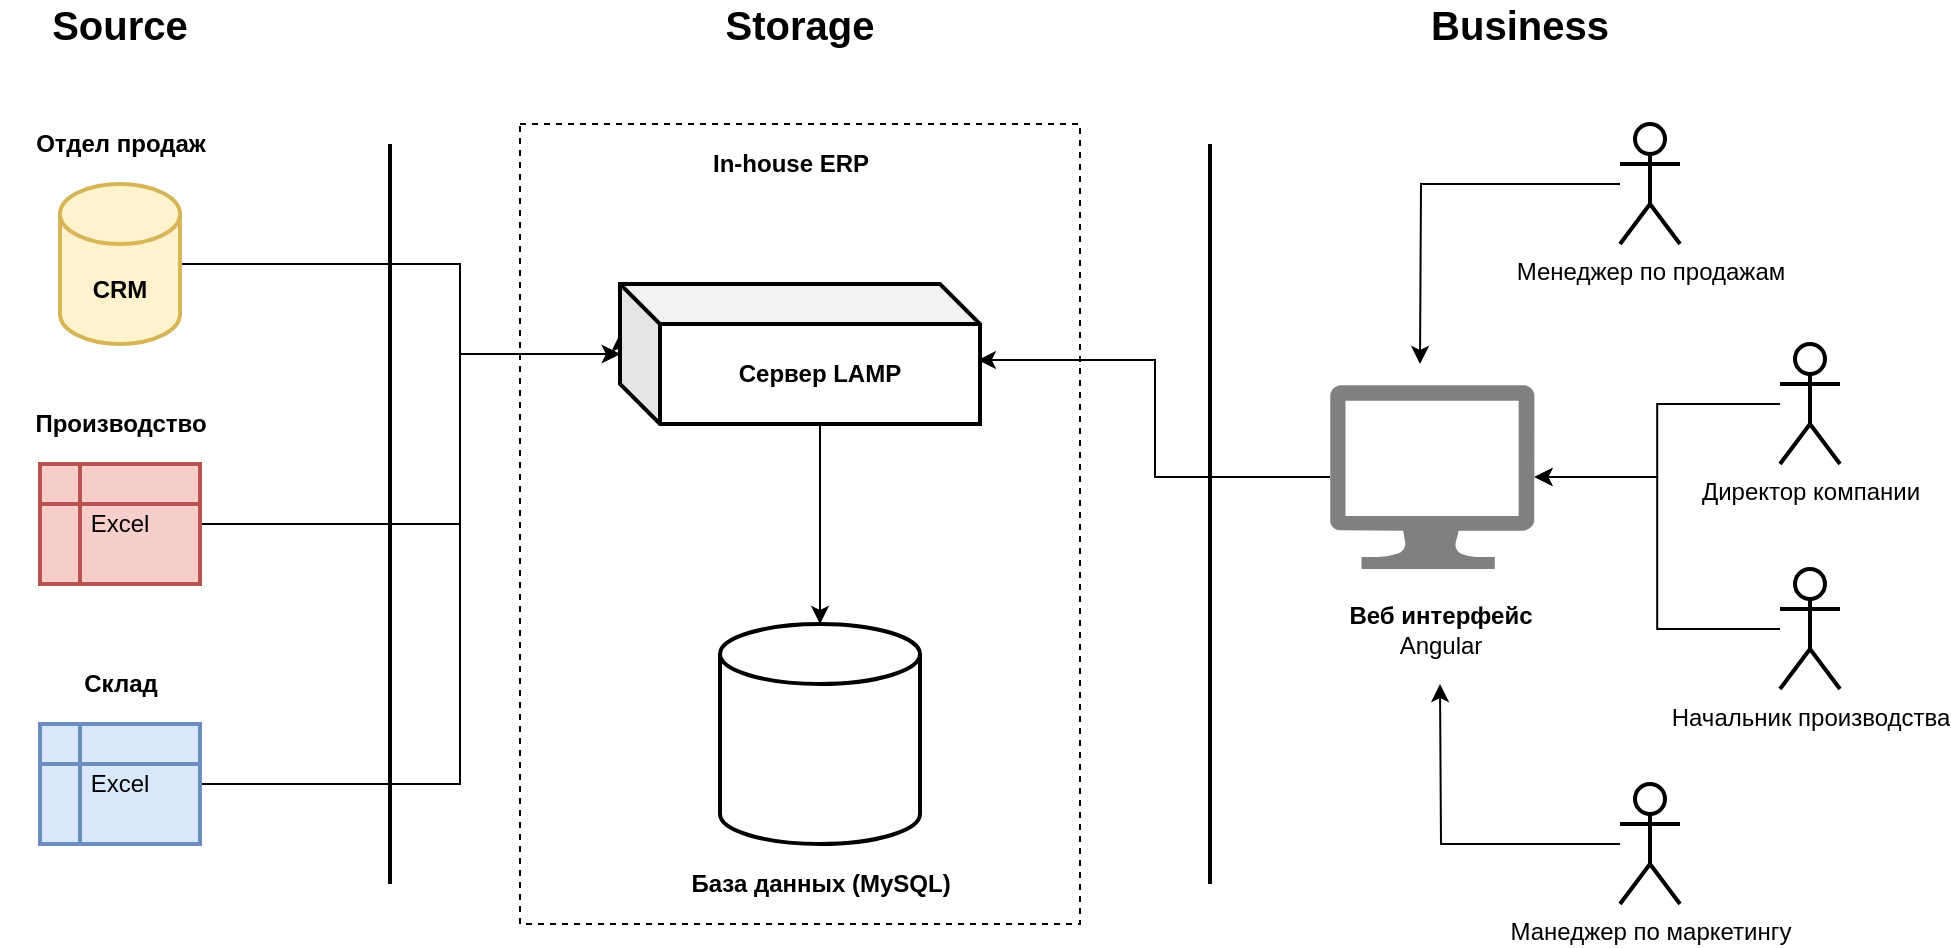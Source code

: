 <mxfile version="13.9.9" type="device"><diagram id="X2l95xG-TwdKiLlbFqpE" name="Page-1"><mxGraphModel dx="1086" dy="807" grid="1" gridSize="10" guides="1" tooltips="1" connect="1" arrows="1" fold="1" page="1" pageScale="1" pageWidth="827" pageHeight="1169" math="0" shadow="0"><root><mxCell id="0"/><mxCell id="1" parent="0"/><mxCell id="Xhyl4ZSYGsxg33lq4MS8-58" value="" style="rounded=0;whiteSpace=wrap;html=1;strokeWidth=1;dashed=1;" vertex="1" parent="1"><mxGeometry x="440" y="140" width="280" height="400" as="geometry"/></mxCell><mxCell id="Xhyl4ZSYGsxg33lq4MS8-1" value="" style="line;strokeWidth=2;direction=south;html=1;fontSize=12;" vertex="1" parent="1"><mxGeometry x="370" y="150" width="10" height="370" as="geometry"/></mxCell><mxCell id="Xhyl4ZSYGsxg33lq4MS8-2" value="" style="line;strokeWidth=2;direction=south;html=1;fontSize=12;" vertex="1" parent="1"><mxGeometry x="780" y="150" width="10" height="370" as="geometry"/></mxCell><mxCell id="Xhyl4ZSYGsxg33lq4MS8-4" value="Storage" style="text;html=1;strokeColor=none;fillColor=none;align=center;verticalAlign=middle;whiteSpace=wrap;rounded=0;strokeWidth=1;fontStyle=1;fontSize=20;" vertex="1" parent="1"><mxGeometry x="520" y="80" width="120" height="20" as="geometry"/></mxCell><mxCell id="Xhyl4ZSYGsxg33lq4MS8-5" value="Business" style="text;html=1;strokeColor=none;fillColor=none;align=center;verticalAlign=middle;whiteSpace=wrap;rounded=0;strokeWidth=1;fontStyle=1;fontSize=20;" vertex="1" parent="1"><mxGeometry x="880" y="80" width="120" height="20" as="geometry"/></mxCell><mxCell id="Xhyl4ZSYGsxg33lq4MS8-25" value="Source" style="text;html=1;strokeColor=none;fillColor=none;align=center;verticalAlign=middle;whiteSpace=wrap;rounded=0;strokeWidth=1;fontStyle=1;fontSize=20;" vertex="1" parent="1"><mxGeometry x="180" y="80" width="120" height="20" as="geometry"/></mxCell><mxCell id="Xhyl4ZSYGsxg33lq4MS8-53" style="edgeStyle=orthogonalEdgeStyle;rounded=0;orthogonalLoop=1;jettySize=auto;html=1;" edge="1" parent="1" source="Xhyl4ZSYGsxg33lq4MS8-26" target="Xhyl4ZSYGsxg33lq4MS8-35"><mxGeometry relative="1" as="geometry"><Array as="points"><mxPoint x="410" y="210"/><mxPoint x="410" y="255"/></Array></mxGeometry></mxCell><mxCell id="Xhyl4ZSYGsxg33lq4MS8-26" value="&lt;b&gt;CRM&lt;/b&gt;" style="shape=cylinder3;whiteSpace=wrap;html=1;boundedLbl=1;backgroundOutline=1;size=15;strokeWidth=2;fillColor=#fff2cc;strokeColor=#d6b656;" vertex="1" parent="1"><mxGeometry x="210" y="170" width="60" height="80" as="geometry"/></mxCell><mxCell id="Xhyl4ZSYGsxg33lq4MS8-52" style="edgeStyle=orthogonalEdgeStyle;rounded=0;orthogonalLoop=1;jettySize=auto;html=1;" edge="1" parent="1" source="Xhyl4ZSYGsxg33lq4MS8-28" target="Xhyl4ZSYGsxg33lq4MS8-35"><mxGeometry relative="1" as="geometry"><Array as="points"><mxPoint x="410" y="340"/><mxPoint x="410" y="255"/></Array></mxGeometry></mxCell><mxCell id="Xhyl4ZSYGsxg33lq4MS8-28" value="Excel" style="shape=internalStorage;whiteSpace=wrap;html=1;backgroundOutline=1;strokeWidth=2;fillColor=#f8cecc;strokeColor=#b85450;" vertex="1" parent="1"><mxGeometry x="200" y="310" width="80" height="60" as="geometry"/></mxCell><mxCell id="Xhyl4ZSYGsxg33lq4MS8-55" style="edgeStyle=orthogonalEdgeStyle;rounded=0;orthogonalLoop=1;jettySize=auto;html=1;entryX=0;entryY=0;entryDx=0;entryDy=25;entryPerimeter=0;" edge="1" parent="1" source="Xhyl4ZSYGsxg33lq4MS8-29" target="Xhyl4ZSYGsxg33lq4MS8-35"><mxGeometry relative="1" as="geometry"><Array as="points"><mxPoint x="410" y="470"/><mxPoint x="410" y="255"/><mxPoint x="490" y="255"/></Array></mxGeometry></mxCell><mxCell id="Xhyl4ZSYGsxg33lq4MS8-29" value="Excel" style="shape=internalStorage;whiteSpace=wrap;html=1;backgroundOutline=1;strokeWidth=2;fillColor=#dae8fc;strokeColor=#6c8ebf;" vertex="1" parent="1"><mxGeometry x="200" y="440" width="80" height="60" as="geometry"/></mxCell><mxCell id="Xhyl4ZSYGsxg33lq4MS8-30" value="" style="shape=cylinder3;whiteSpace=wrap;html=1;boundedLbl=1;backgroundOutline=1;size=15;strokeWidth=2;" vertex="1" parent="1"><mxGeometry x="540" y="390" width="100" height="110" as="geometry"/></mxCell><mxCell id="Xhyl4ZSYGsxg33lq4MS8-31" value="Производство" style="text;html=1;align=center;verticalAlign=middle;resizable=0;points=[];autosize=1;fontStyle=1" vertex="1" parent="1"><mxGeometry x="190" y="280" width="100" height="20" as="geometry"/></mxCell><mxCell id="Xhyl4ZSYGsxg33lq4MS8-32" value="Отдел продаж" style="text;html=1;align=center;verticalAlign=middle;resizable=0;points=[];autosize=1;fontStyle=1" vertex="1" parent="1"><mxGeometry x="190" y="140" width="100" height="20" as="geometry"/></mxCell><mxCell id="Xhyl4ZSYGsxg33lq4MS8-33" value="Склад" style="text;html=1;align=center;verticalAlign=middle;resizable=0;points=[];autosize=1;fontStyle=1" vertex="1" parent="1"><mxGeometry x="215" y="410" width="50" height="20" as="geometry"/></mxCell><mxCell id="Xhyl4ZSYGsxg33lq4MS8-56" style="edgeStyle=orthogonalEdgeStyle;rounded=0;orthogonalLoop=1;jettySize=auto;html=1;" edge="1" parent="1" source="Xhyl4ZSYGsxg33lq4MS8-35" target="Xhyl4ZSYGsxg33lq4MS8-30"><mxGeometry relative="1" as="geometry"><Array as="points"><mxPoint x="590" y="320"/><mxPoint x="590" y="320"/></Array></mxGeometry></mxCell><mxCell id="Xhyl4ZSYGsxg33lq4MS8-35" value="&lt;b&gt;Сервер LAMP&lt;/b&gt;" style="shape=cube;whiteSpace=wrap;html=1;boundedLbl=1;backgroundOutline=1;darkOpacity=0.05;darkOpacity2=0.1;strokeWidth=2;" vertex="1" parent="1"><mxGeometry x="490" y="220" width="180" height="70" as="geometry"/></mxCell><mxCell id="Xhyl4ZSYGsxg33lq4MS8-36" value="База данных (MySQL)" style="text;html=1;align=center;verticalAlign=middle;resizable=0;points=[];autosize=1;fontStyle=1" vertex="1" parent="1"><mxGeometry x="515" y="510" width="150" height="20" as="geometry"/></mxCell><mxCell id="Xhyl4ZSYGsxg33lq4MS8-47" style="edgeStyle=orthogonalEdgeStyle;rounded=0;orthogonalLoop=1;jettySize=auto;html=1;" edge="1" parent="1" source="Xhyl4ZSYGsxg33lq4MS8-38"><mxGeometry relative="1" as="geometry"><mxPoint x="890" y="260" as="targetPoint"/></mxGeometry></mxCell><mxCell id="Xhyl4ZSYGsxg33lq4MS8-38" value="Менеджер по продажам" style="shape=umlActor;verticalLabelPosition=bottom;verticalAlign=top;html=1;outlineConnect=0;strokeWidth=2;" vertex="1" parent="1"><mxGeometry x="990" y="140" width="30" height="60" as="geometry"/></mxCell><mxCell id="Xhyl4ZSYGsxg33lq4MS8-39" value="Веб интерфейс&lt;br&gt;&lt;span style=&quot;font-weight: normal&quot;&gt;Angular&lt;/span&gt;" style="text;html=1;align=center;verticalAlign=middle;resizable=0;points=[];autosize=1;fontStyle=1" vertex="1" parent="1"><mxGeometry x="845" y="377.5" width="110" height="30" as="geometry"/></mxCell><mxCell id="Xhyl4ZSYGsxg33lq4MS8-50" style="edgeStyle=orthogonalEdgeStyle;rounded=0;orthogonalLoop=1;jettySize=auto;html=1;" edge="1" parent="1" source="Xhyl4ZSYGsxg33lq4MS8-42" target="Xhyl4ZSYGsxg33lq4MS8-46"><mxGeometry relative="1" as="geometry"/></mxCell><mxCell id="Xhyl4ZSYGsxg33lq4MS8-42" value="Директор компании" style="shape=umlActor;verticalLabelPosition=bottom;verticalAlign=top;html=1;outlineConnect=0;strokeWidth=2;" vertex="1" parent="1"><mxGeometry x="1070" y="250" width="30" height="60" as="geometry"/></mxCell><mxCell id="Xhyl4ZSYGsxg33lq4MS8-49" style="edgeStyle=orthogonalEdgeStyle;rounded=0;orthogonalLoop=1;jettySize=auto;html=1;entryX=1;entryY=0.5;entryDx=0;entryDy=0;entryPerimeter=0;" edge="1" parent="1" source="Xhyl4ZSYGsxg33lq4MS8-43" target="Xhyl4ZSYGsxg33lq4MS8-46"><mxGeometry relative="1" as="geometry"/></mxCell><mxCell id="Xhyl4ZSYGsxg33lq4MS8-43" value="Начальник производства" style="shape=umlActor;verticalLabelPosition=bottom;verticalAlign=top;html=1;outlineConnect=0;strokeWidth=2;" vertex="1" parent="1"><mxGeometry x="1070" y="362.5" width="30" height="60" as="geometry"/></mxCell><mxCell id="Xhyl4ZSYGsxg33lq4MS8-48" style="edgeStyle=orthogonalEdgeStyle;rounded=0;orthogonalLoop=1;jettySize=auto;html=1;" edge="1" parent="1" source="Xhyl4ZSYGsxg33lq4MS8-44"><mxGeometry relative="1" as="geometry"><mxPoint x="900" y="420" as="targetPoint"/></mxGeometry></mxCell><mxCell id="Xhyl4ZSYGsxg33lq4MS8-44" value="Манеджер по маркетингу" style="shape=umlActor;verticalLabelPosition=bottom;verticalAlign=top;html=1;outlineConnect=0;strokeWidth=2;" vertex="1" parent="1"><mxGeometry x="990" y="470" width="30" height="60" as="geometry"/></mxCell><mxCell id="Xhyl4ZSYGsxg33lq4MS8-51" style="edgeStyle=orthogonalEdgeStyle;rounded=0;orthogonalLoop=1;jettySize=auto;html=1;entryX=0.994;entryY=0.543;entryDx=0;entryDy=0;entryPerimeter=0;" edge="1" parent="1" source="Xhyl4ZSYGsxg33lq4MS8-46" target="Xhyl4ZSYGsxg33lq4MS8-35"><mxGeometry relative="1" as="geometry"/></mxCell><mxCell id="Xhyl4ZSYGsxg33lq4MS8-46" value="" style="aspect=fixed;pointerEvents=1;shadow=0;dashed=0;html=1;strokeColor=none;labelPosition=center;verticalLabelPosition=bottom;verticalAlign=top;align=center;shape=mxgraph.azure.computer;fillColor=#808080;" vertex="1" parent="1"><mxGeometry x="845" y="270.5" width="102.22" height="92" as="geometry"/></mxCell><mxCell id="Xhyl4ZSYGsxg33lq4MS8-59" value="&lt;b&gt;In-house ERP&lt;/b&gt;" style="text;html=1;align=center;verticalAlign=middle;resizable=0;points=[];autosize=1;" vertex="1" parent="1"><mxGeometry x="530" y="150" width="90" height="20" as="geometry"/></mxCell></root></mxGraphModel></diagram></mxfile>